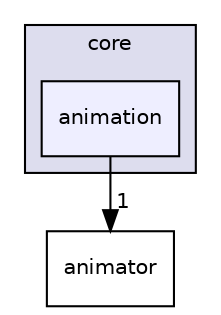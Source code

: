 digraph G {
  compound=true
  node [ fontsize="10", fontname="Helvetica"];
  edge [ labelfontsize="10", labelfontname="Helvetica"];
  subgraph clusterdir_18e718a92f1e56f596f9b4a710826a5a {
    graph [ bgcolor="#ddddee", pencolor="black", label="core" fontname="Helvetica", fontsize="10", URL="dir_18e718a92f1e56f596f9b4a710826a5a.html"]
  dir_efcdb1737264afba7c30238232d61b17 [shape=box, label="animation", style="filled", fillcolor="#eeeeff", pencolor="black", URL="dir_efcdb1737264afba7c30238232d61b17.html"];
  }
  dir_db0d7230dad2044b985c0f37288531b0 [shape=box label="animator" URL="dir_db0d7230dad2044b985c0f37288531b0.html"];
  dir_efcdb1737264afba7c30238232d61b17->dir_db0d7230dad2044b985c0f37288531b0 [headlabel="1", labeldistance=1.5 headhref="dir_000020_000021.html"];
}

